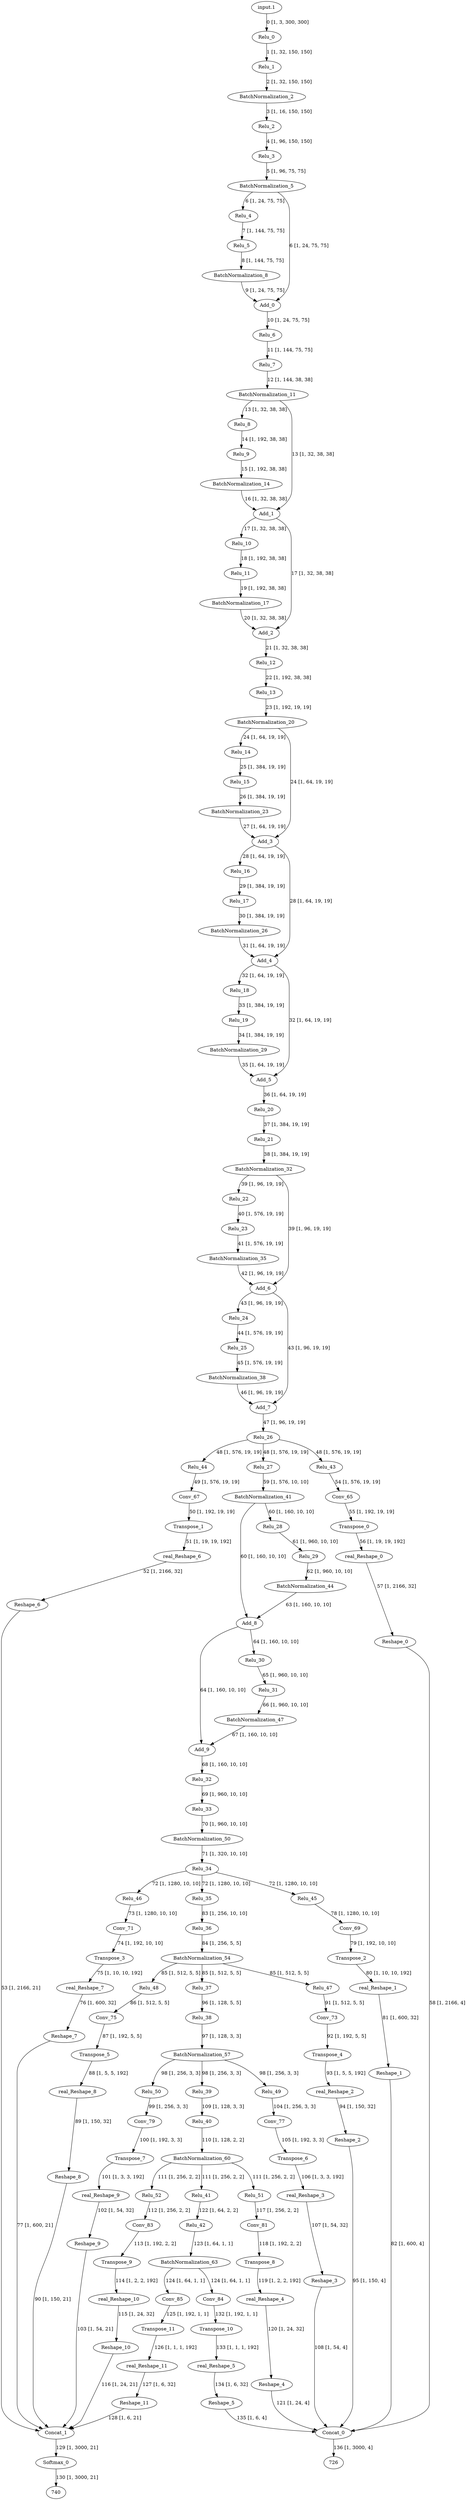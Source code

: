strict digraph  {
"input.1";
Relu_0;
Relu_1;
BatchNormalization_2;
Relu_2;
Relu_3;
BatchNormalization_5;
Relu_4;
Add_0;
Relu_5;
BatchNormalization_8;
Relu_6;
Relu_7;
BatchNormalization_11;
Relu_8;
Add_1;
Relu_9;
BatchNormalization_14;
Relu_10;
Add_2;
Relu_11;
BatchNormalization_17;
Relu_12;
Relu_13;
BatchNormalization_20;
Relu_14;
Add_3;
Relu_15;
BatchNormalization_23;
Relu_16;
Add_4;
Relu_17;
BatchNormalization_26;
Relu_18;
Add_5;
Relu_19;
BatchNormalization_29;
Relu_20;
Relu_21;
BatchNormalization_32;
Relu_22;
Add_6;
Relu_23;
BatchNormalization_35;
Relu_24;
Add_7;
Relu_25;
BatchNormalization_38;
Relu_26;
Relu_44;
Relu_43;
Relu_27;
Conv_67;
Transpose_1;
real_Reshape_6;
Reshape_6;
Concat_1;
Conv_65;
Transpose_0;
real_Reshape_0;
Reshape_0;
Concat_0;
BatchNormalization_41;
Relu_28;
Add_8;
Relu_29;
BatchNormalization_44;
Relu_30;
Add_9;
Relu_31;
BatchNormalization_47;
Relu_32;
Relu_33;
BatchNormalization_50;
Relu_34;
Relu_46;
Relu_45;
Relu_35;
Conv_71;
Transpose_3;
real_Reshape_7;
Reshape_7;
Conv_69;
Transpose_2;
real_Reshape_1;
Reshape_1;
Relu_36;
BatchNormalization_54;
Relu_48;
Relu_47;
Relu_37;
Conv_75;
Transpose_5;
real_Reshape_8;
Reshape_8;
Conv_73;
Transpose_4;
real_Reshape_2;
Reshape_2;
Relu_38;
BatchNormalization_57;
Relu_50;
Relu_49;
Relu_39;
Conv_79;
Transpose_7;
real_Reshape_9;
Reshape_9;
Conv_77;
Transpose_6;
real_Reshape_3;
Reshape_3;
Relu_40;
BatchNormalization_60;
Relu_52;
Relu_51;
Relu_41;
Conv_83;
Transpose_9;
real_Reshape_10;
Reshape_10;
Conv_81;
Transpose_8;
real_Reshape_4;
Reshape_4;
Relu_42;
BatchNormalization_63;
Conv_85;
Conv_84;
Transpose_11;
real_Reshape_11;
Reshape_11;
Softmax_0;
740;
Transpose_10;
real_Reshape_5;
Reshape_5;
726;
"input.1" -> Relu_0  [label="0 [1, 3, 300, 300]"];
Relu_0 -> Relu_1  [label="1 [1, 32, 150, 150]"];
Relu_1 -> BatchNormalization_2  [label="2 [1, 32, 150, 150]"];
BatchNormalization_2 -> Relu_2  [label="3 [1, 16, 150, 150]"];
Relu_2 -> Relu_3  [label="4 [1, 96, 150, 150]"];
Relu_3 -> BatchNormalization_5  [label="5 [1, 96, 75, 75]"];
BatchNormalization_5 -> Relu_4  [label="6 [1, 24, 75, 75]"];
BatchNormalization_5 -> Add_0  [label="6 [1, 24, 75, 75]"];
Relu_4 -> Relu_5  [label="7 [1, 144, 75, 75]"];
Add_0 -> Relu_6  [label="10 [1, 24, 75, 75]"];
Relu_5 -> BatchNormalization_8  [label="8 [1, 144, 75, 75]"];
BatchNormalization_8 -> Add_0  [label="9 [1, 24, 75, 75]"];
Relu_6 -> Relu_7  [label="11 [1, 144, 75, 75]"];
Relu_7 -> BatchNormalization_11  [label="12 [1, 144, 38, 38]"];
BatchNormalization_11 -> Relu_8  [label="13 [1, 32, 38, 38]"];
BatchNormalization_11 -> Add_1  [label="13 [1, 32, 38, 38]"];
Relu_8 -> Relu_9  [label="14 [1, 192, 38, 38]"];
Add_1 -> Relu_10  [label="17 [1, 32, 38, 38]"];
Add_1 -> Add_2  [label="17 [1, 32, 38, 38]"];
Relu_9 -> BatchNormalization_14  [label="15 [1, 192, 38, 38]"];
BatchNormalization_14 -> Add_1  [label="16 [1, 32, 38, 38]"];
Relu_10 -> Relu_11  [label="18 [1, 192, 38, 38]"];
Add_2 -> Relu_12  [label="21 [1, 32, 38, 38]"];
Relu_11 -> BatchNormalization_17  [label="19 [1, 192, 38, 38]"];
BatchNormalization_17 -> Add_2  [label="20 [1, 32, 38, 38]"];
Relu_12 -> Relu_13  [label="22 [1, 192, 38, 38]"];
Relu_13 -> BatchNormalization_20  [label="23 [1, 192, 19, 19]"];
BatchNormalization_20 -> Relu_14  [label="24 [1, 64, 19, 19]"];
BatchNormalization_20 -> Add_3  [label="24 [1, 64, 19, 19]"];
Relu_14 -> Relu_15  [label="25 [1, 384, 19, 19]"];
Add_3 -> Relu_16  [label="28 [1, 64, 19, 19]"];
Add_3 -> Add_4  [label="28 [1, 64, 19, 19]"];
Relu_15 -> BatchNormalization_23  [label="26 [1, 384, 19, 19]"];
BatchNormalization_23 -> Add_3  [label="27 [1, 64, 19, 19]"];
Relu_16 -> Relu_17  [label="29 [1, 384, 19, 19]"];
Add_4 -> Relu_18  [label="32 [1, 64, 19, 19]"];
Add_4 -> Add_5  [label="32 [1, 64, 19, 19]"];
Relu_17 -> BatchNormalization_26  [label="30 [1, 384, 19, 19]"];
BatchNormalization_26 -> Add_4  [label="31 [1, 64, 19, 19]"];
Relu_18 -> Relu_19  [label="33 [1, 384, 19, 19]"];
Add_5 -> Relu_20  [label="36 [1, 64, 19, 19]"];
Relu_19 -> BatchNormalization_29  [label="34 [1, 384, 19, 19]"];
BatchNormalization_29 -> Add_5  [label="35 [1, 64, 19, 19]"];
Relu_20 -> Relu_21  [label="37 [1, 384, 19, 19]"];
Relu_21 -> BatchNormalization_32  [label="38 [1, 384, 19, 19]"];
BatchNormalization_32 -> Relu_22  [label="39 [1, 96, 19, 19]"];
BatchNormalization_32 -> Add_6  [label="39 [1, 96, 19, 19]"];
Relu_22 -> Relu_23  [label="40 [1, 576, 19, 19]"];
Add_6 -> Relu_24  [label="43 [1, 96, 19, 19]"];
Add_6 -> Add_7  [label="43 [1, 96, 19, 19]"];
Relu_23 -> BatchNormalization_35  [label="41 [1, 576, 19, 19]"];
BatchNormalization_35 -> Add_6  [label="42 [1, 96, 19, 19]"];
Relu_24 -> Relu_25  [label="44 [1, 576, 19, 19]"];
Add_7 -> Relu_26  [label="47 [1, 96, 19, 19]"];
Relu_25 -> BatchNormalization_38  [label="45 [1, 576, 19, 19]"];
BatchNormalization_38 -> Add_7  [label="46 [1, 96, 19, 19]"];
Relu_26 -> Relu_44  [label="48 [1, 576, 19, 19]"];
Relu_26 -> Relu_43  [label="48 [1, 576, 19, 19]"];
Relu_26 -> Relu_27  [label="48 [1, 576, 19, 19]"];
Relu_44 -> Conv_67  [label="49 [1, 576, 19, 19]"];
Relu_43 -> Conv_65  [label="54 [1, 576, 19, 19]"];
Relu_27 -> BatchNormalization_41  [label="59 [1, 576, 10, 10]"];
Conv_67 -> Transpose_1  [label="50 [1, 192, 19, 19]"];
Transpose_1 -> real_Reshape_6  [label="51 [1, 19, 19, 192]"];
real_Reshape_6 -> Reshape_6  [label="52 [1, 2166, 32]"];
Reshape_6 -> Concat_1  [label="53 [1, 2166, 21]"];
Concat_1 -> Softmax_0  [label="129 [1, 3000, 21]"];
Conv_65 -> Transpose_0  [label="55 [1, 192, 19, 19]"];
Transpose_0 -> real_Reshape_0  [label="56 [1, 19, 19, 192]"];
real_Reshape_0 -> Reshape_0  [label="57 [1, 2166, 32]"];
Reshape_0 -> Concat_0  [label="58 [1, 2166, 4]"];
Concat_0 -> 726  [label="136 [1, 3000, 4]"];
BatchNormalization_41 -> Relu_28  [label="60 [1, 160, 10, 10]"];
BatchNormalization_41 -> Add_8  [label="60 [1, 160, 10, 10]"];
Relu_28 -> Relu_29  [label="61 [1, 960, 10, 10]"];
Add_8 -> Relu_30  [label="64 [1, 160, 10, 10]"];
Add_8 -> Add_9  [label="64 [1, 160, 10, 10]"];
Relu_29 -> BatchNormalization_44  [label="62 [1, 960, 10, 10]"];
BatchNormalization_44 -> Add_8  [label="63 [1, 160, 10, 10]"];
Relu_30 -> Relu_31  [label="65 [1, 960, 10, 10]"];
Add_9 -> Relu_32  [label="68 [1, 160, 10, 10]"];
Relu_31 -> BatchNormalization_47  [label="66 [1, 960, 10, 10]"];
BatchNormalization_47 -> Add_9  [label="67 [1, 160, 10, 10]"];
Relu_32 -> Relu_33  [label="69 [1, 960, 10, 10]"];
Relu_33 -> BatchNormalization_50  [label="70 [1, 960, 10, 10]"];
BatchNormalization_50 -> Relu_34  [label="71 [1, 320, 10, 10]"];
Relu_34 -> Relu_46  [label="72 [1, 1280, 10, 10]"];
Relu_34 -> Relu_45  [label="72 [1, 1280, 10, 10]"];
Relu_34 -> Relu_35  [label="72 [1, 1280, 10, 10]"];
Relu_46 -> Conv_71  [label="73 [1, 1280, 10, 10]"];
Relu_45 -> Conv_69  [label="78 [1, 1280, 10, 10]"];
Relu_35 -> Relu_36  [label="83 [1, 256, 10, 10]"];
Conv_71 -> Transpose_3  [label="74 [1, 192, 10, 10]"];
Transpose_3 -> real_Reshape_7  [label="75 [1, 10, 10, 192]"];
real_Reshape_7 -> Reshape_7  [label="76 [1, 600, 32]"];
Reshape_7 -> Concat_1  [label="77 [1, 600, 21]"];
Conv_69 -> Transpose_2  [label="79 [1, 192, 10, 10]"];
Transpose_2 -> real_Reshape_1  [label="80 [1, 10, 10, 192]"];
real_Reshape_1 -> Reshape_1  [label="81 [1, 600, 32]"];
Reshape_1 -> Concat_0  [label="82 [1, 600, 4]"];
Relu_36 -> BatchNormalization_54  [label="84 [1, 256, 5, 5]"];
BatchNormalization_54 -> Relu_48  [label="85 [1, 512, 5, 5]"];
BatchNormalization_54 -> Relu_47  [label="85 [1, 512, 5, 5]"];
BatchNormalization_54 -> Relu_37  [label="85 [1, 512, 5, 5]"];
Relu_48 -> Conv_75  [label="86 [1, 512, 5, 5]"];
Relu_47 -> Conv_73  [label="91 [1, 512, 5, 5]"];
Relu_37 -> Relu_38  [label="96 [1, 128, 5, 5]"];
Conv_75 -> Transpose_5  [label="87 [1, 192, 5, 5]"];
Transpose_5 -> real_Reshape_8  [label="88 [1, 5, 5, 192]"];
real_Reshape_8 -> Reshape_8  [label="89 [1, 150, 32]"];
Reshape_8 -> Concat_1  [label="90 [1, 150, 21]"];
Conv_73 -> Transpose_4  [label="92 [1, 192, 5, 5]"];
Transpose_4 -> real_Reshape_2  [label="93 [1, 5, 5, 192]"];
real_Reshape_2 -> Reshape_2  [label="94 [1, 150, 32]"];
Reshape_2 -> Concat_0  [label="95 [1, 150, 4]"];
Relu_38 -> BatchNormalization_57  [label="97 [1, 128, 3, 3]"];
BatchNormalization_57 -> Relu_50  [label="98 [1, 256, 3, 3]"];
BatchNormalization_57 -> Relu_49  [label="98 [1, 256, 3, 3]"];
BatchNormalization_57 -> Relu_39  [label="98 [1, 256, 3, 3]"];
Relu_50 -> Conv_79  [label="99 [1, 256, 3, 3]"];
Relu_49 -> Conv_77  [label="104 [1, 256, 3, 3]"];
Relu_39 -> Relu_40  [label="109 [1, 128, 3, 3]"];
Conv_79 -> Transpose_7  [label="100 [1, 192, 3, 3]"];
Transpose_7 -> real_Reshape_9  [label="101 [1, 3, 3, 192]"];
real_Reshape_9 -> Reshape_9  [label="102 [1, 54, 32]"];
Reshape_9 -> Concat_1  [label="103 [1, 54, 21]"];
Conv_77 -> Transpose_6  [label="105 [1, 192, 3, 3]"];
Transpose_6 -> real_Reshape_3  [label="106 [1, 3, 3, 192]"];
real_Reshape_3 -> Reshape_3  [label="107 [1, 54, 32]"];
Reshape_3 -> Concat_0  [label="108 [1, 54, 4]"];
Relu_40 -> BatchNormalization_60  [label="110 [1, 128, 2, 2]"];
BatchNormalization_60 -> Relu_52  [label="111 [1, 256, 2, 2]"];
BatchNormalization_60 -> Relu_51  [label="111 [1, 256, 2, 2]"];
BatchNormalization_60 -> Relu_41  [label="111 [1, 256, 2, 2]"];
Relu_52 -> Conv_83  [label="112 [1, 256, 2, 2]"];
Relu_51 -> Conv_81  [label="117 [1, 256, 2, 2]"];
Relu_41 -> Relu_42  [label="122 [1, 64, 2, 2]"];
Conv_83 -> Transpose_9  [label="113 [1, 192, 2, 2]"];
Transpose_9 -> real_Reshape_10  [label="114 [1, 2, 2, 192]"];
real_Reshape_10 -> Reshape_10  [label="115 [1, 24, 32]"];
Reshape_10 -> Concat_1  [label="116 [1, 24, 21]"];
Conv_81 -> Transpose_8  [label="118 [1, 192, 2, 2]"];
Transpose_8 -> real_Reshape_4  [label="119 [1, 2, 2, 192]"];
real_Reshape_4 -> Reshape_4  [label="120 [1, 24, 32]"];
Reshape_4 -> Concat_0  [label="121 [1, 24, 4]"];
Relu_42 -> BatchNormalization_63  [label="123 [1, 64, 1, 1]"];
BatchNormalization_63 -> Conv_85  [label="124 [1, 64, 1, 1]"];
BatchNormalization_63 -> Conv_84  [label="124 [1, 64, 1, 1]"];
Conv_85 -> Transpose_11  [label="125 [1, 192, 1, 1]"];
Conv_84 -> Transpose_10  [label="132 [1, 192, 1, 1]"];
Transpose_11 -> real_Reshape_11  [label="126 [1, 1, 1, 192]"];
real_Reshape_11 -> Reshape_11  [label="127 [1, 6, 32]"];
Reshape_11 -> Concat_1  [label="128 [1, 6, 21]"];
Softmax_0 -> 740  [label="130 [1, 3000, 21]"];
Transpose_10 -> real_Reshape_5  [label="133 [1, 1, 1, 192]"];
real_Reshape_5 -> Reshape_5  [label="134 [1, 6, 32]"];
Reshape_5 -> Concat_0  [label="135 [1, 6, 4]"];
}
